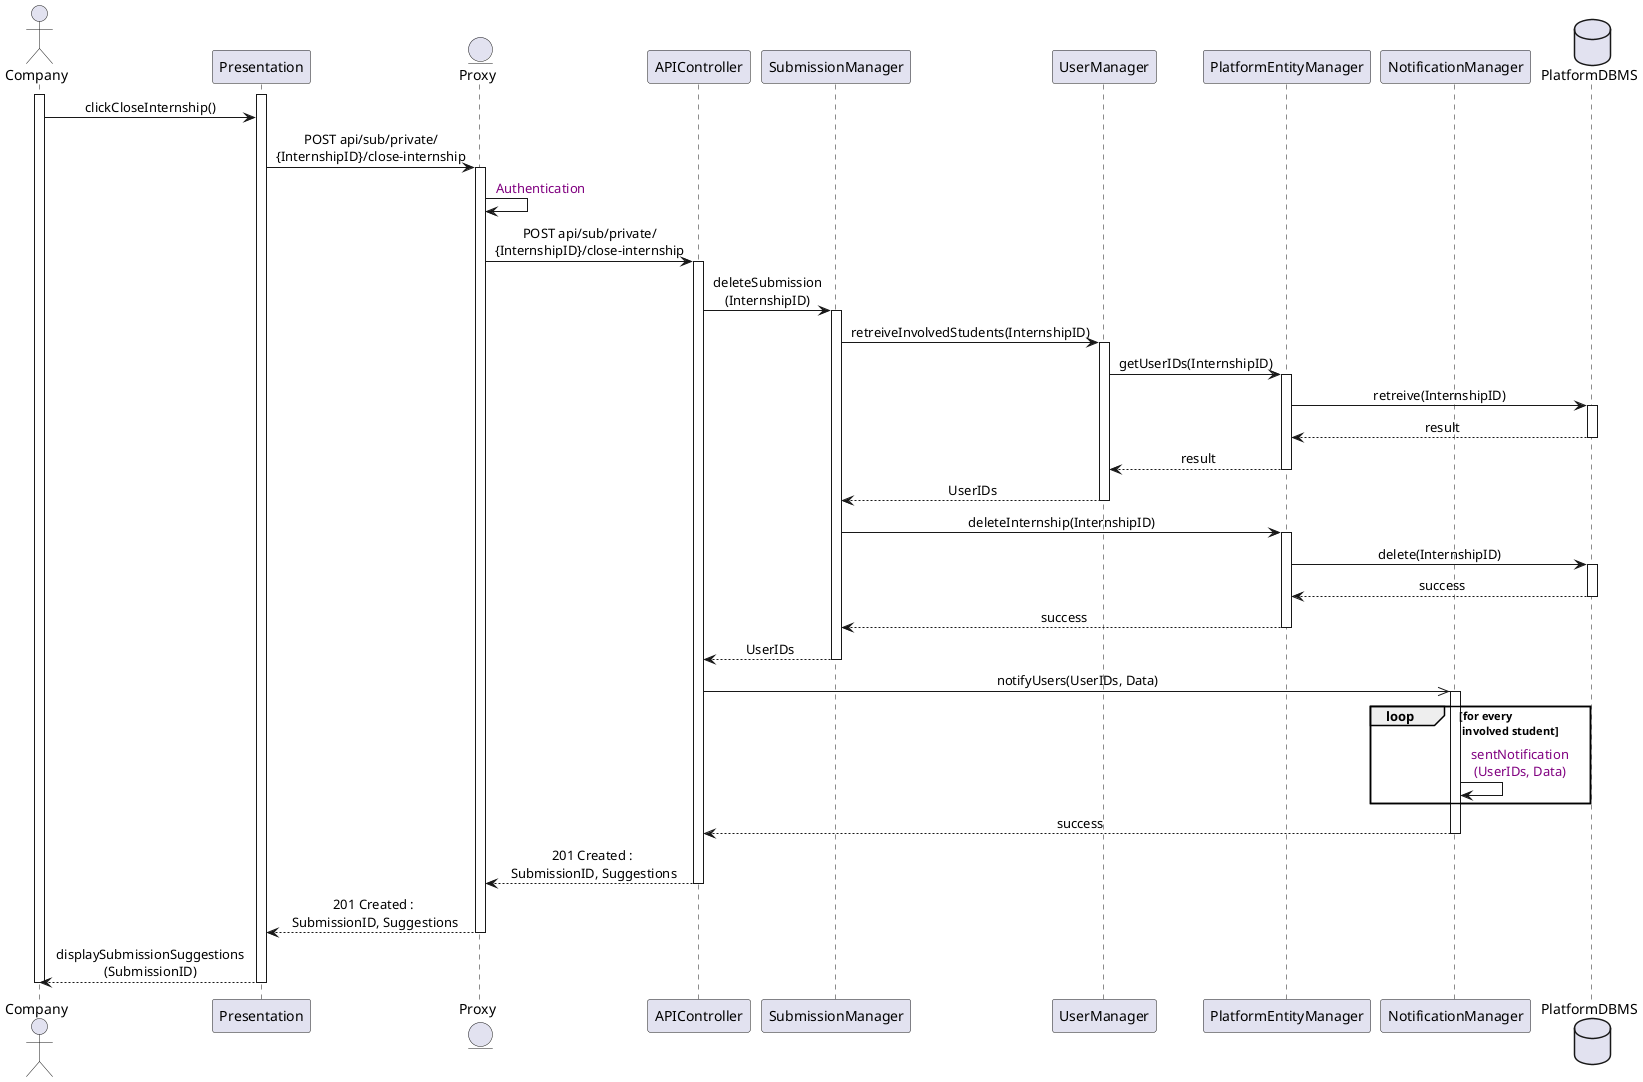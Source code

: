 @startuml CompanySubmission
skinparam sequenceMessageAlign center
actor       Company
participant Presentation
entity      Proxy
participant APIController
participant SubmissionManager
participant UserManager
participant PlatformEntityManager
participant NotificationManager
database    PlatformDBMS

activate Company
activate Presentation
Company -> Presentation : clickCloseInternship()
Presentation -> Proxy ++ : POST api/sub/private/\n{InternshipID}/close-internship
Proxy -> Proxy  : <color:purple> Authentication
Proxy -> APIController ++ : POST api/sub/private/\n{InternshipID}/close-internship
APIController -> SubmissionManager : deleteSubmission\n(InternshipID)
activate SubmissionManager
SubmissionManager -> UserManager : retreiveInvolvedStudents(InternshipID)
activate UserManager
UserManager -> PlatformEntityManager ++ : getUserIDs(InternshipID)
PlatformEntityManager -> PlatformDBMS : retreive(InternshipID)
activate PlatformDBMS
PlatformDBMS --> PlatformEntityManager -- : result
PlatformEntityManager --> UserManager -- : result
UserManager --> SubmissionManager -- : UserIDs

SubmissionManager -> PlatformEntityManager : deleteInternship(InternshipID)
activate PlatformEntityManager
PlatformEntityManager -> PlatformDBMS : delete(InternshipID)
activate PlatformDBMS
PlatformDBMS --> PlatformEntityManager : success
deactivate PlatformDBMS
PlatformEntityManager --> SubmissionManager : success 
deactivate PlatformEntityManager

SubmissionManager --> APIController : UserIDs
deactivate SubmissionManager
APIController ->> NotificationManager ++ : notifyUsers(UserIDs, Data)
loop for every\n involved student
    NotificationManager -> NotificationManager : <color:purple> sentNotification\n <color:purple>(UserIDs, Data)
end
NotificationManager --> APIController -- : success
APIController --> Proxy : 201 Created :\n SubmissionID, Suggestions
deactivate APIController
Proxy --> Presentation : 201 Created :\n SubmissionID, Suggestions
deactivate Proxy
Presentation --> Company : displaySubmissionSuggestions\n(SubmissionID)
deactivate Presentation
deactivate Company
@enduml
